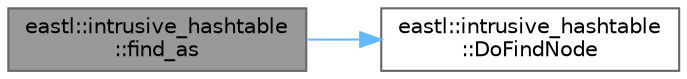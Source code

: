 digraph "eastl::intrusive_hashtable::find_as"
{
 // LATEX_PDF_SIZE
  bgcolor="transparent";
  edge [fontname=Helvetica,fontsize=10,labelfontname=Helvetica,labelfontsize=10];
  node [fontname=Helvetica,fontsize=10,shape=box,height=0.2,width=0.4];
  rankdir="LR";
  Node1 [id="Node000001",label="eastl::intrusive_hashtable\l::find_as",height=0.2,width=0.4,color="gray40", fillcolor="grey60", style="filled", fontcolor="black",tooltip=" "];
  Node1 -> Node2 [id="edge2_Node000001_Node000002",color="steelblue1",style="solid",tooltip=" "];
  Node2 [id="Node000002",label="eastl::intrusive_hashtable\l::DoFindNode",height=0.2,width=0.4,color="grey40", fillcolor="white", style="filled",URL="$classeastl_1_1intrusive__hashtable.html#adffd6a142df0c63c3753a13c82d8d8ff",tooltip=" "];
}
